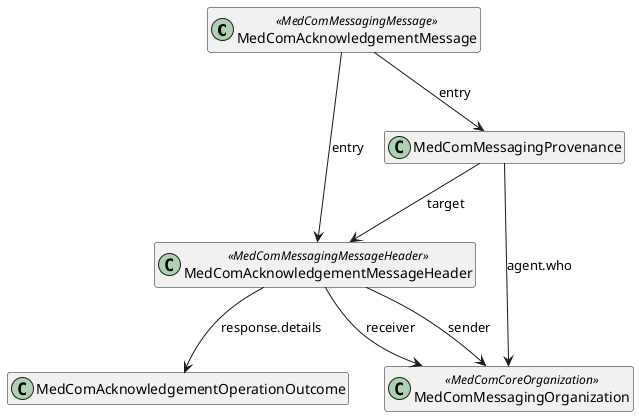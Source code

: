 @startuml MedComAcknowledgementMessage

hide empty members

class "MedComAcknowledgementMessage" as message <<MedComMessagingMessage>>
class "MedComAcknowledgementMessageHeader" as messageHeader <<MedComMessagingMessageHeader>>
class "MedComMessagingOrganization" as organization <<MedComCoreOrganization>>
class "MedComMessagingProvenance" as provenance
class "MedComAcknowledgementOperationOutcome" as outcome

message --> messageHeader : "entry"
message --> provenance : "entry"
provenance --> messageHeader : "target"
provenance --> organization : "agent.who"

messageHeader --> organization : "sender"
messageHeader --> organization : "receiver"
messageHeader --> outcome : "response.details"
@enduml
